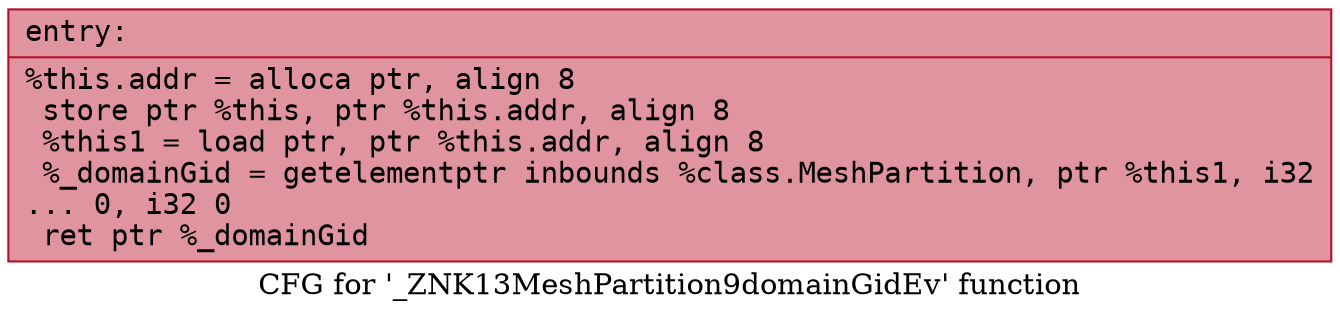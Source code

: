digraph "CFG for '_ZNK13MeshPartition9domainGidEv' function" {
	label="CFG for '_ZNK13MeshPartition9domainGidEv' function";

	Node0x562da200b380 [shape=record,color="#b70d28ff", style=filled, fillcolor="#b70d2870" fontname="Courier",label="{entry:\l|  %this.addr = alloca ptr, align 8\l  store ptr %this, ptr %this.addr, align 8\l  %this1 = load ptr, ptr %this.addr, align 8\l  %_domainGid = getelementptr inbounds %class.MeshPartition, ptr %this1, i32\l... 0, i32 0\l  ret ptr %_domainGid\l}"];
}
